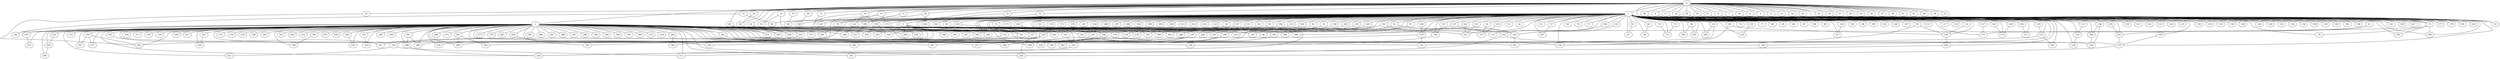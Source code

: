 
graph graphname {
    0 -- 1
0 -- 2
0 -- 3
0 -- 4
0 -- 5
0 -- 6
0 -- 7
0 -- 8
0 -- 9
0 -- 10
0 -- 11
0 -- 12
0 -- 13
0 -- 14
0 -- 15
0 -- 16
0 -- 17
0 -- 18
0 -- 19
0 -- 20
0 -- 21
0 -- 22
0 -- 23
0 -- 24
0 -- 25
0 -- 26
0 -- 27
0 -- 28
0 -- 29
0 -- 30
0 -- 31
0 -- 32
0 -- 33
0 -- 34
0 -- 35
0 -- 36
0 -- 37
0 -- 38
0 -- 39
0 -- 40
0 -- 41
0 -- 42
0 -- 43
0 -- 44
0 -- 45
0 -- 46
0 -- 47
0 -- 48
0 -- 49
0 -- 50
0 -- 51
1 -- 52
1 -- 53
1 -- 54
1 -- 55
1 -- 56
1 -- 57
1 -- 58
1 -- 59
1 -- 60
1 -- 61
1 -- 62
1 -- 63
1 -- 64
1 -- 65
1 -- 66
1 -- 67
1 -- 68
1 -- 69
1 -- 70
1 -- 71
1 -- 72
1 -- 73
1 -- 74
1 -- 75
1 -- 76
1 -- 77
1 -- 78
1 -- 79
1 -- 80
1 -- 81
1 -- 82
1 -- 83
1 -- 84
1 -- 85
1 -- 86
1 -- 87
1 -- 88
1 -- 89
1 -- 90
1 -- 91
1 -- 92
1 -- 93
1 -- 94
1 -- 95
1 -- 96
1 -- 97
1 -- 98
1 -- 99
1 -- 100
1 -- 101
1 -- 102
1 -- 103
1 -- 104
1 -- 105
1 -- 106
1 -- 107
1 -- 108
1 -- 109
1 -- 110
1 -- 111
1 -- 112
1 -- 113
1 -- 114
1 -- 115
1 -- 116
1 -- 117
1 -- 118
1 -- 119
1 -- 120
1 -- 121
1 -- 122
1 -- 123
1 -- 124
1 -- 125
1 -- 126
1 -- 127
1 -- 128
1 -- 129
1 -- 130
1 -- 131
1 -- 132
1 -- 133
1 -- 134
1 -- 135
1 -- 136
1 -- 137
1 -- 138
1 -- 139
1 -- 140
1 -- 141
1 -- 142
1 -- 143
1 -- 144
1 -- 145
1 -- 146
1 -- 147
1 -- 148
1 -- 149
1 -- 150
1 -- 151
1 -- 152
1 -- 153
1 -- 154
1 -- 155
1 -- 156
1 -- 157
1 -- 158
1 -- 159
1 -- 160
1 -- 161
1 -- 162
1 -- 163
1 -- 164
1 -- 165
1 -- 166
1 -- 167
1 -- 168
1 -- 169
1 -- 170
1 -- 171
1 -- 172
1 -- 173
1 -- 174
1 -- 175
1 -- 176
1 -- 177
1 -- 178
1 -- 179
1 -- 180
1 -- 181
1 -- 182
1 -- 183
1 -- 184
1 -- 185
1 -- 186
1 -- 187
1 -- 188
1 -- 189
1 -- 190
1 -- 191
1 -- 192
1 -- 193
1 -- 194
1 -- 195
1 -- 196
1 -- 197
1 -- 198
1 -- 199
1 -- 200
1 -- 201
1 -- 202
1 -- 203
1 -- 204
1 -- 205
1 -- 206
1 -- 207
1 -- 208
1 -- 209
1 -- 210
1 -- 211
1 -- 212
1 -- 213
1 -- 214
1 -- 215
1 -- 216
1 -- 217
1 -- 218
1 -- 219
1 -- 220
1 -- 221
1 -- 222
1 -- 223
2 -- 224
2 -- 225
2 -- 226
2 -- 227
2 -- 228
2 -- 229
2 -- 230
2 -- 231
2 -- 232
2 -- 233
2 -- 234
2 -- 235
2 -- 236
2 -- 237
2 -- 238
2 -- 239
2 -- 240
2 -- 241
2 -- 242
2 -- 243
2 -- 244
2 -- 245
2 -- 246
2 -- 247
2 -- 248
2 -- 249
2 -- 250
2 -- 251
2 -- 252
2 -- 253
2 -- 254
2 -- 255
2 -- 256
2 -- 257
2 -- 258
2 -- 259
2 -- 260
2 -- 261
2 -- 262
2 -- 263
2 -- 264
2 -- 265
2 -- 266
2 -- 267
2 -- 268
2 -- 269
2 -- 270
2 -- 271
2 -- 272
2 -- 273
2 -- 274
2 -- 275
2 -- 276
2 -- 277
2 -- 278
2 -- 279
2 -- 280
2 -- 281
2 -- 282
2 -- 283
2 -- 284
2 -- 285
2 -- 286
2 -- 287
2 -- 288
2 -- 289
2 -- 290
2 -- 291
2 -- 292
2 -- 293
2 -- 294
2 -- 295
2 -- 296
2 -- 297
2 -- 298
2 -- 299
2 -- 300
2 -- 301
2 -- 302
2 -- 303
2 -- 304
2 -- 305
2 -- 306
2 -- 307
2 -- 308
2 -- 309
2 -- 310
2 -- 311
2 -- 312
2 -- 313
2 -- 314
2 -- 315
2 -- 316
2 -- 317
2 -- 318
2 -- 319
2 -- 320
2 -- 321
2 -- 322
2 -- 323
2 -- 324
2 -- 325
2 -- 326
2 -- 327
2 -- 328
2 -- 329
2 -- 330
2 -- 331
2 -- 332
2 -- 333
2 -- 334
2 -- 335
2 -- 336
2 -- 337
2 -- 338
3 -- 339
3 -- 340
3 -- 341
3 -- 342
3 -- 343
3 -- 344
3 -- 345
3 -- 346
3 -- 347
3 -- 348
3 -- 349
6 -- 220
7 -- 189
8 -- 147
8 -- 344
9 -- 149
10 -- 173
10 -- 79
10 -- 266
12 -- 65
12 -- 339
14 -- 328
14 -- 268
15 -- 196
17 -- 167
17 -- 175
18 -- 112
18 -- 311
18 -- 178
19 -- 58
21 -- 201
21 -- 322
22 -- 322
22 -- 31
23 -- 69
24 -- 75
25 -- 43
26 -- 293
28 -- 34
30 -- 141
32 -- 240
32 -- 92
34 -- 299
35 -- 43
39 -- 177
40 -- 148
44 -- 337
44 -- 203
45 -- 101
45 -- 231
45 -- 66
47 -- 191
49 -- 279
50 -- 179
52 -- 146
54 -- 328
55 -- 304
55 -- 303
57 -- 207
59 -- 164
60 -- 218
60 -- 146
61 -- 310
61 -- 243
62 -- 67
64 -- 94
65 -- 102
69 -- 157
72 -- 206
72 -- 105
73 -- 115
75 -- 78
75 -- 189
75 -- 199
76 -- 115
79 -- 281
81 -- 257
82 -- 245
83 -- 291
83 -- 146
84 -- 114
84 -- 234
90 -- 109
90 -- 185
91 -- 297
93 -- 101
95 -- 259
97 -- 349
100 -- 206
101 -- 253
102 -- 313
102 -- 195
105 -- 221
106 -- 308
108 -- 219
110 -- 129
112 -- 248
112 -- 340
113 -- 116
116 -- 128
119 -- 155
126 -- 217
127 -- 175
131 -- 322
135 -- 243
137 -- 243
137 -- 289
138 -- 208
138 -- 334
139 -- 284
139 -- 290
140 -- 174
142 -- 174
145 -- 201
146 -- 204
148 -- 232
150 -- 279
152 -- 331
152 -- 168
153 -- 229
155 -- 165
155 -- 218
157 -- 228
162 -- 322
163 -- 221
164 -- 239
169 -- 290
169 -- 246
171 -- 206
173 -- 339
173 -- 218
178 -- 336
178 -- 183
178 -- 328
180 -- 293
182 -- 278
183 -- 330
190 -- 243
193 -- 230
194 -- 270
196 -- 327
197 -- 344
201 -- 279
202 -- 211
203 -- 218
204 -- 301
205 -- 226
206 -- 263
208 -- 334
210 -- 320
210 -- 325
212 -- 337
215 -- 274
216 -- 257
219 -- 331
219 -- 224
221 -- 320
225 -- 254
229 -- 292
229 -- 282
229 -- 237
232 -- 256
233 -- 275
241 -- 280
241 -- 266
243 -- 291
244 -- 335
246 -- 294
246 -- 345
250 -- 251
250 -- 293
250 -- 277
253 -- 321
253 -- 313
254 -- 296
260 -- 346
261 -- 290
262 -- 284
262 -- 343
267 -- 324
279 -- 292
280 -- 320
305 -- 338
323 -- 333
329 -- 342
332 -- 337

}
